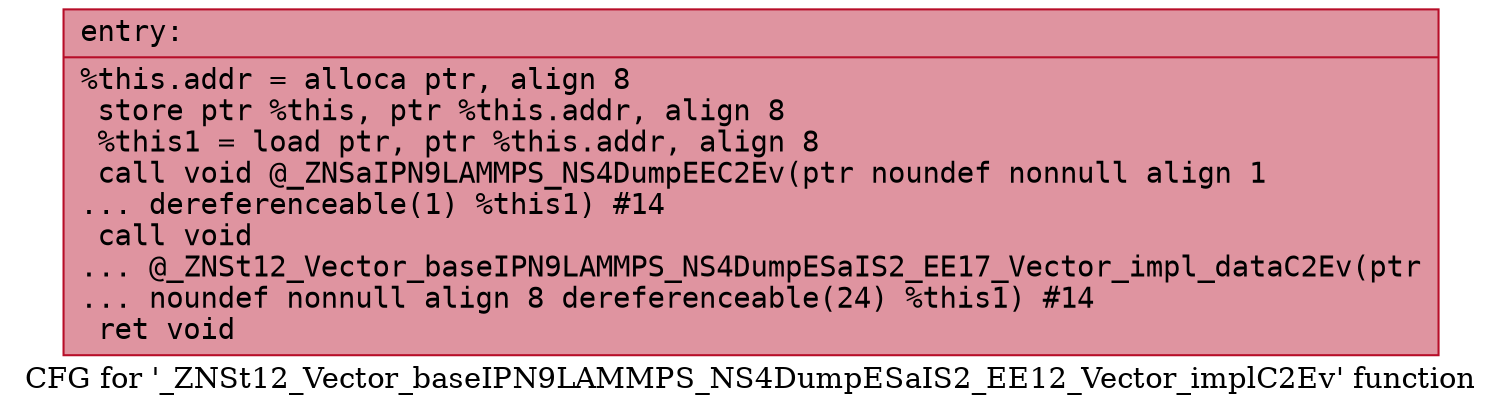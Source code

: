 digraph "CFG for '_ZNSt12_Vector_baseIPN9LAMMPS_NS4DumpESaIS2_EE12_Vector_implC2Ev' function" {
	label="CFG for '_ZNSt12_Vector_baseIPN9LAMMPS_NS4DumpESaIS2_EE12_Vector_implC2Ev' function";

	Node0x559d9a307590 [shape=record,color="#b70d28ff", style=filled, fillcolor="#b70d2870" fontname="Courier",label="{entry:\l|  %this.addr = alloca ptr, align 8\l  store ptr %this, ptr %this.addr, align 8\l  %this1 = load ptr, ptr %this.addr, align 8\l  call void @_ZNSaIPN9LAMMPS_NS4DumpEEC2Ev(ptr noundef nonnull align 1\l... dereferenceable(1) %this1) #14\l  call void\l... @_ZNSt12_Vector_baseIPN9LAMMPS_NS4DumpESaIS2_EE17_Vector_impl_dataC2Ev(ptr\l... noundef nonnull align 8 dereferenceable(24) %this1) #14\l  ret void\l}"];
}
